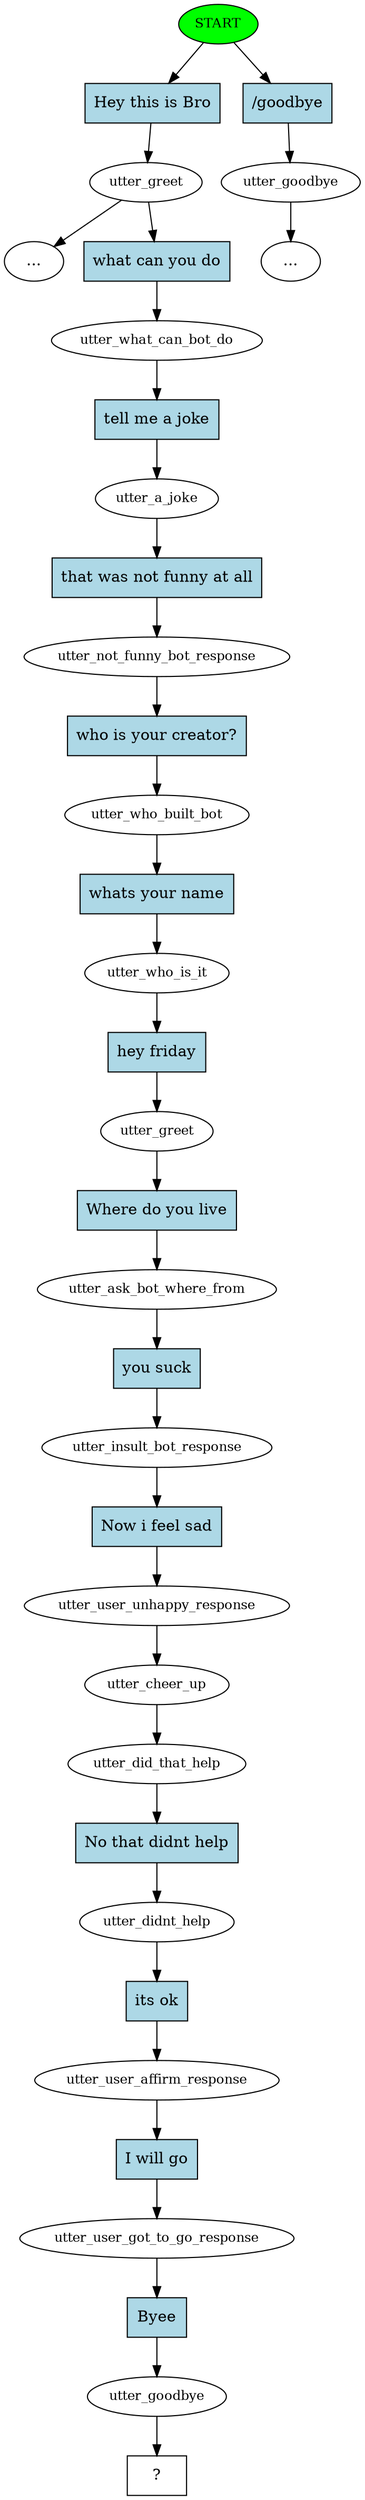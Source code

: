 digraph  {
0 [class="start active", fillcolor=green, fontsize=12, label=START, style=filled];
1 [class=active, fontsize=12, label=utter_greet];
2 [class="", fontsize=12, label=utter_goodbye];
"-4" [class=ellipsis, label="..."];
"-7" [class=ellipsis, label="..."];
7 [class=active, fontsize=12, label=utter_what_can_bot_do];
8 [class=active, fontsize=12, label=utter_a_joke];
9 [class=active, fontsize=12, label=utter_not_funny_bot_response];
10 [class=active, fontsize=12, label=utter_who_built_bot];
11 [class=active, fontsize=12, label=utter_who_is_it];
12 [class=active, fontsize=12, label=utter_greet];
13 [class=active, fontsize=12, label=utter_ask_bot_where_from];
14 [class=active, fontsize=12, label=utter_insult_bot_response];
15 [class=active, fontsize=12, label=utter_user_unhappy_response];
16 [class=active, fontsize=12, label=utter_cheer_up];
17 [class=active, fontsize=12, label=utter_did_that_help];
18 [class=active, fontsize=12, label=utter_didnt_help];
19 [class=active, fontsize=12, label=utter_user_affirm_response];
20 [class=active, fontsize=12, label=utter_user_got_to_go_response];
21 [class=active, fontsize=12, label=utter_goodbye];
22 [class="intent dashed active", label="  ?  ", shape=rect];
23 [class="intent active", fillcolor=lightblue, label="Hey\ this\ is\ Bro", shape=rect, style=filled];
24 [class=intent, fillcolor=lightblue, label="\/goodbye", shape=rect, style=filled];
25 [class="intent active", fillcolor=lightblue, label="what\ can\ you\ do", shape=rect, style=filled];
26 [class="intent active", fillcolor=lightblue, label="tell\ me\ a\ joke", shape=rect, style=filled];
27 [class="intent active", fillcolor=lightblue, label="that\ was\ not\ funny\ at\ all", shape=rect, style=filled];
28 [class="intent active", fillcolor=lightblue, label="who\ is\ your\ creator\?", shape=rect, style=filled];
29 [class="intent active", fillcolor=lightblue, label="whats\ your\ name", shape=rect, style=filled];
30 [class="intent active", fillcolor=lightblue, label="hey\ friday", shape=rect, style=filled];
31 [class="intent active", fillcolor=lightblue, label="Where\ do\ you\ live", shape=rect, style=filled];
32 [class="intent active", fillcolor=lightblue, label="you\ suck", shape=rect, style=filled];
33 [class="intent active", fillcolor=lightblue, label="Now\ i\ feel\ sad", shape=rect, style=filled];
34 [class="intent active", fillcolor=lightblue, label="No\ that\ didnt\ help", shape=rect, style=filled];
35 [class="intent active", fillcolor=lightblue, label="its\ ok", shape=rect, style=filled];
36 [class="intent active", fillcolor=lightblue, label="I\ will\ go", shape=rect, style=filled];
37 [class="intent active", fillcolor=lightblue, label=Byee, shape=rect, style=filled];
0 -> 23  [class=active, key=0];
0 -> 24  [class="", key=0];
1 -> "-7"  [class="", key=NONE, label=""];
1 -> 25  [class=active, key=0];
2 -> "-4"  [class="", key=NONE, label=""];
7 -> 26  [class=active, key=0];
8 -> 27  [class=active, key=0];
9 -> 28  [class=active, key=0];
10 -> 29  [class=active, key=0];
11 -> 30  [class=active, key=0];
12 -> 31  [class=active, key=0];
13 -> 32  [class=active, key=0];
14 -> 33  [class=active, key=0];
15 -> 16  [class=active, key=NONE, label=""];
16 -> 17  [class=active, key=NONE, label=""];
17 -> 34  [class=active, key=0];
18 -> 35  [class=active, key=0];
19 -> 36  [class=active, key=0];
20 -> 37  [class=active, key=0];
21 -> 22  [class=active, key=NONE, label=""];
23 -> 1  [class=active, key=0];
24 -> 2  [class="", key=0];
25 -> 7  [class=active, key=0];
26 -> 8  [class=active, key=0];
27 -> 9  [class=active, key=0];
28 -> 10  [class=active, key=0];
29 -> 11  [class=active, key=0];
30 -> 12  [class=active, key=0];
31 -> 13  [class=active, key=0];
32 -> 14  [class=active, key=0];
33 -> 15  [class=active, key=0];
34 -> 18  [class=active, key=0];
35 -> 19  [class=active, key=0];
36 -> 20  [class=active, key=0];
37 -> 21  [class=active, key=0];
}
